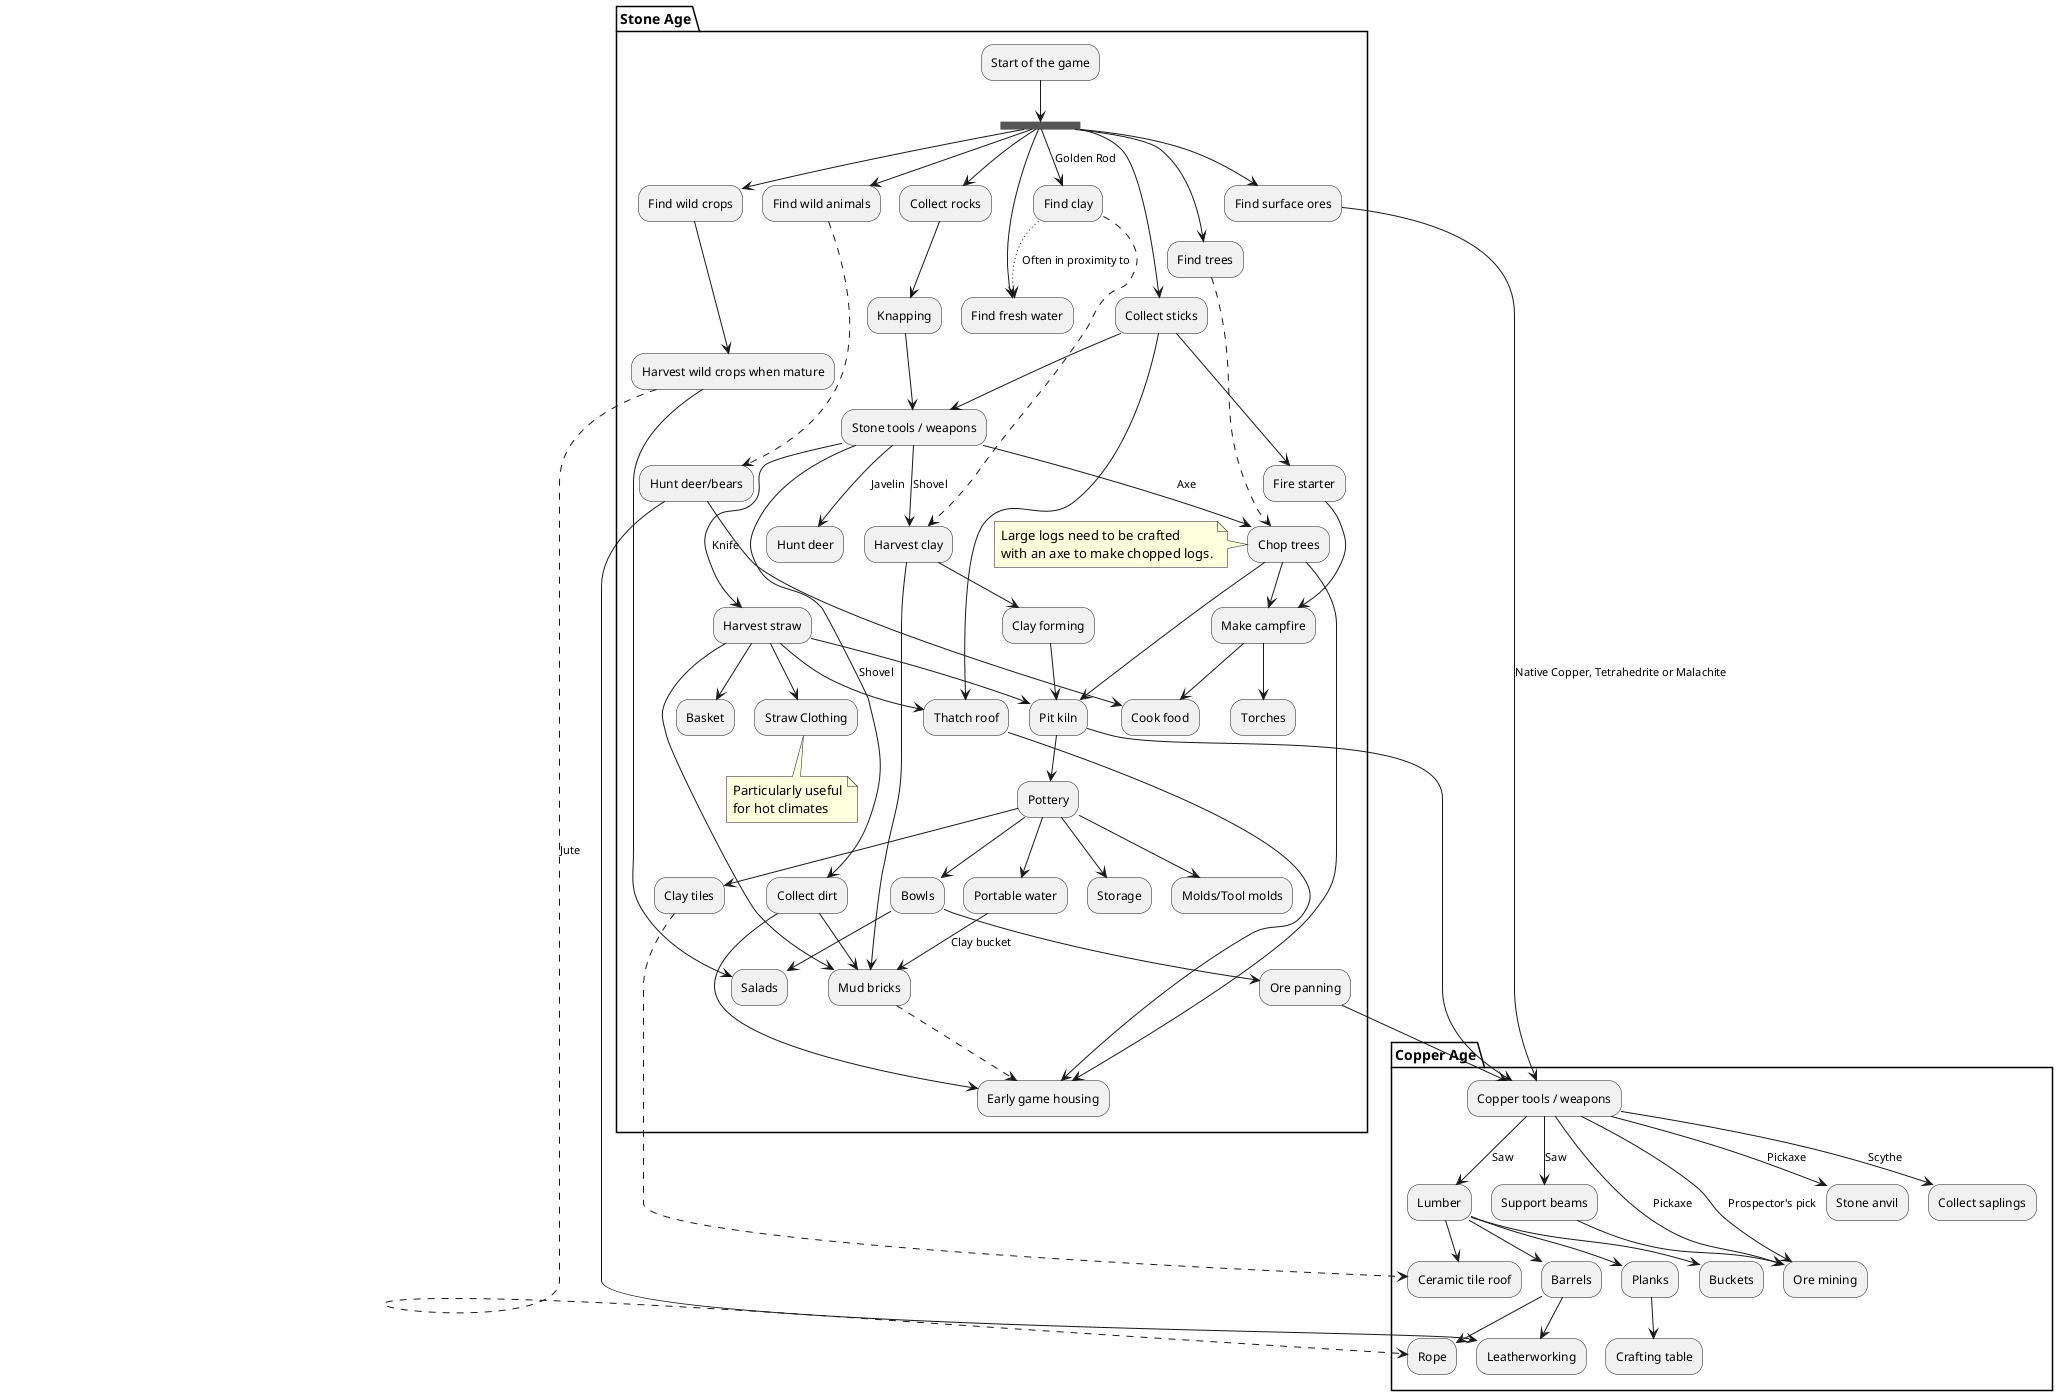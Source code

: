 @startuml TerraFirmaCraft+

partition "Stone Age" {
  "Start of the game" --> ===A1===
  ===A1=== --> "Collect rocks"
  ===A1=== --> "Collect sticks"
  ===A1=== --> "Find fresh water"
  ===A1=== -->[Golden Rod] "Find clay"
  ===A1=== --> "Find trees"
  ===A1=== --> "Find surface ores"
  ===A1=== --> "Find wild crops"
  ===A1=== --> "Find wild animals"
  "Collect rocks" --> "Knapping"
  "Knapping" --> "Stone tools / weapons"
  "Collect sticks" --> "Stone tools / weapons"
  "Collect sticks" --> "Fire starter"
  "Collect sticks" --> "Thatch roof"
  "Stone tools / weapons" -->[Shovel] "Harvest clay"
  "Stone tools / weapons" -->[Shovel] "Collect dirt"
  "Collect dirt" --> "Mud bricks"
  "Collect dirt" --> "Early game housing"
  "Stone tools / weapons" -->[Axe] "Chop trees"
  "Stone tools / weapons" -->[Knife] "Harvest straw"
  "Stone tools / weapons" -->[Javelin] "Hunt deer"
  "Fire starter" --> "Make campfire"
  "Make campfire" --> "Torches"
  "Make campfire" --> "Cook food"
  "Harvest straw" --> "Pit kiln"
  "Harvest straw" --> "Straw Clothing"
  note bottom
    Particularly useful
    for hot climates
  end note
  "Harvest straw" --> "Mud bricks"
  "Harvest straw" --> "Thatch roof"
  "Harvest straw" --> "Basket"
  "Thatch roof" --> "Early game housing"
  "Find clay" -[dashed]-> "Harvest clay"
  "Find clay" -[dotted]->[Often in proximity to] "Find fresh water"
  "Chop trees" --> "Pit kiln"
  "Chop trees" --> "Make campfire"
  "Chop trees" --> "Early game housing"
  "Harvest clay" --> "Clay forming"
  "Harvest clay" --> "Mud bricks"
  "Mud bricks" -[dashed]-> "Early game housing"
  "Clay forming" --> "Pit kiln"
  "Pit kiln" --> "Pottery"
  "Pottery" --> "Storage"
  "Pottery" --> "Molds/Tool molds"
  "Pottery" --> "Bowls"
  "Pottery" --> "Clay tiles"
  "Bowls" --> "Salads"
  "Bowls" --> "Ore panning"
  "Pottery" --> "Portable water"
  "Portable water" -->[Clay bucket] "Mud bricks"
  "Find trees" -[dashed]-> "Chop trees"
  note left
    Large logs need to be crafted
    with an axe to make chopped logs.
  end note
  "Find wild crops" --> "Harvest wild crops when mature"
  "Harvest wild crops when mature" --> "Salads"
  "Find wild animals" -[dashed]-> "Hunt deer/bears"
  "Hunt deer/bears" --> "Cook food"
}

partition "Copper Age" {
  "Find surface ores" -->[Native Copper, Tetrahedrite or Malachite] "Copper tools / weapons"
  "Ore panning" --> "Copper tools / weapons"
  "Pit kiln" --> "Copper tools / weapons"
  "Copper tools / weapons" -->[Saw] "Lumber"
  "Copper tools / weapons" -->[Saw] "Support beams"
  "Copper tools / weapons" -->[Pickaxe] "Ore mining"
  "Copper tools / weapons" -->[Pickaxe] "Stone anvil"
  "Copper tools / weapons" -->[Prospector's pick] "Ore mining"
  "Copper tools / weapons" -->[Scythe] "Collect saplings"
  "Support beams" --> "Ore mining"
  "Clay tiles" -[dashed]-> "Ceramic tile roof"
  "Lumber" --> "Ceramic tile roof"
  "Lumber" --> "Planks"
  "Lumber" --> "Barrels"
  "Barrels" --> "Rope"
  "Barrels" --> "Leatherworking"
  "Hunt deer/bears" --> "Leatherworking"
  "Harvest wild crops when mature" -[dashed]->[Jute] "Rope"
  "Lumber" --> "Buckets"
  "Planks" --> "Crafting table"
}

@enduml